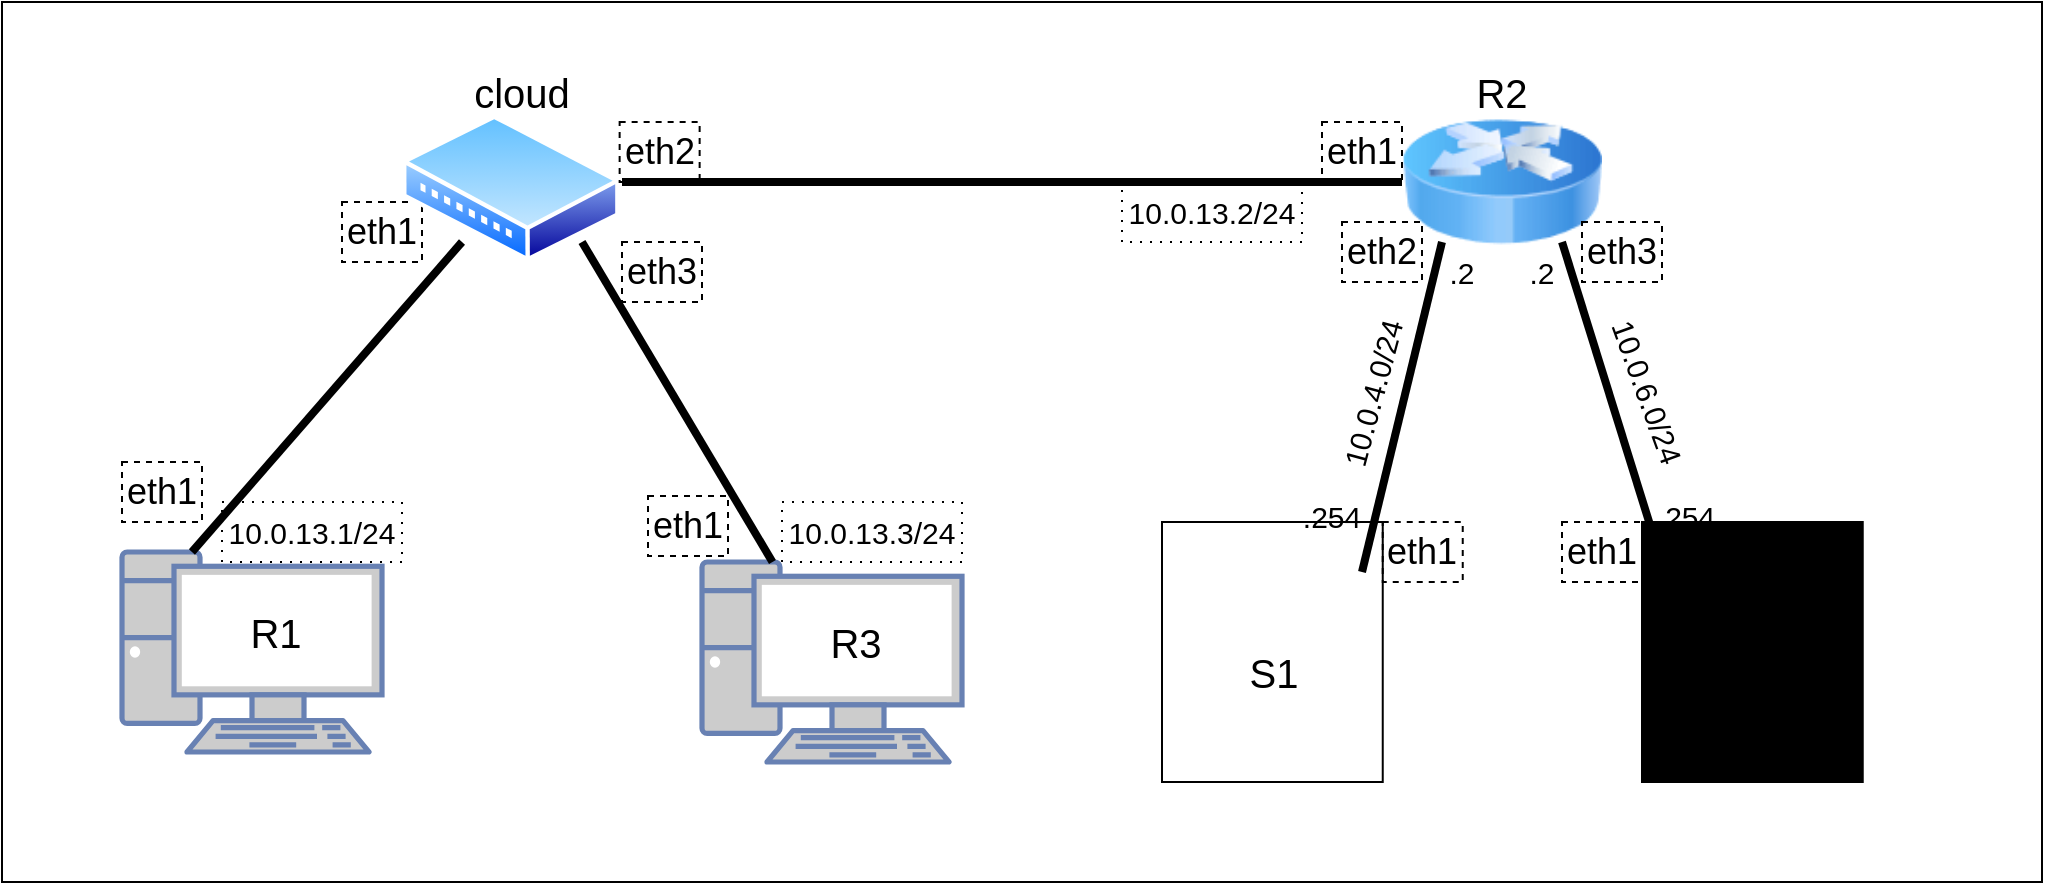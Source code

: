 <mxfile version="28.1.2">
  <diagram name="Page-1" id="byJbxcgciZiY1djFv74J">
    <mxGraphModel dx="2038" dy="700" grid="1" gridSize="10" guides="1" tooltips="1" connect="1" arrows="1" fold="1" page="1" pageScale="1" pageWidth="850" pageHeight="1100" math="0" shadow="0">
      <root>
        <mxCell id="0" />
        <mxCell id="1" parent="0" />
        <mxCell id="IVzPwI-o_UzwFTw5_D9--1" value="" style="rounded=0;whiteSpace=wrap;html=1;fillColor=#FFFFFF;" vertex="1" parent="1">
          <mxGeometry x="-80" y="220" width="1020" height="440" as="geometry" />
        </mxCell>
        <mxCell id="IVzPwI-o_UzwFTw5_D9--3" value="" style="image;html=1;image=img/lib/clip_art/networking/Router_Icon_128x128.png" vertex="1" parent="1">
          <mxGeometry x="620" y="260" width="100" height="100" as="geometry" />
        </mxCell>
        <mxCell id="IVzPwI-o_UzwFTw5_D9--4" value="" style="sketch=1;verticalLabelPosition=bottom;sketch=0;aspect=fixed;html=1;verticalAlign=top;align=center;outlineConnect=0;pointerEvents=1;shape=mxgraph.citrix2.citrix_remote_pc;curveFitting=1;jiggle=2;shadow=0;perimeterSpacing=0;" vertex="1" parent="1">
          <mxGeometry x="500.0" y="480" width="110.37" height="130" as="geometry" />
        </mxCell>
        <mxCell id="IVzPwI-o_UzwFTw5_D9--5" value="" style="sketch=0;verticalLabelPosition=bottom;sketch=0;aspect=fixed;html=1;verticalAlign=top;strokeColor=default;fillColor=#000000;align=center;outlineConnect=0;pointerEvents=1;shape=mxgraph.citrix2.citrix_remote_pc;" vertex="1" parent="1">
          <mxGeometry x="740" y="480" width="110.37" height="130" as="geometry" />
        </mxCell>
        <mxCell id="IVzPwI-o_UzwFTw5_D9--7" value="" style="fontColor=#0066CC;verticalAlign=top;verticalLabelPosition=bottom;labelPosition=center;align=center;html=1;outlineConnect=0;fillColor=#CCCCCC;strokeColor=#6881B3;gradientColor=none;gradientDirection=north;strokeWidth=2;shape=mxgraph.networks.pc;" vertex="1" parent="1">
          <mxGeometry x="-20" y="495" width="130" height="100" as="geometry" />
        </mxCell>
        <mxCell id="IVzPwI-o_UzwFTw5_D9--8" value="" style="fontColor=#0066CC;verticalAlign=top;verticalLabelPosition=bottom;labelPosition=center;align=center;html=1;outlineConnect=0;fillColor=#CCCCCC;strokeColor=#6881B3;gradientColor=none;gradientDirection=north;strokeWidth=2;shape=mxgraph.networks.pc;" vertex="1" parent="1">
          <mxGeometry x="270" y="500" width="130" height="100" as="geometry" />
        </mxCell>
        <mxCell id="IVzPwI-o_UzwFTw5_D9--9" value="" style="endArrow=none;html=1;rounded=0;strokeColor=#000000;strokeWidth=4;entryX=0.2;entryY=0.8;entryDx=0;entryDy=0;entryPerimeter=0;exitX=0.269;exitY=0;exitDx=0;exitDy=0;exitPerimeter=0;" edge="1" parent="1" source="IVzPwI-o_UzwFTw5_D9--7">
          <mxGeometry width="50" height="50" relative="1" as="geometry">
            <mxPoint x="80" y="450" as="sourcePoint" />
            <mxPoint x="150" y="340" as="targetPoint" />
          </mxGeometry>
        </mxCell>
        <mxCell id="IVzPwI-o_UzwFTw5_D9--10" value="" style="endArrow=none;html=1;rounded=0;strokeColor=#000000;strokeWidth=4;entryX=0.8;entryY=0.8;entryDx=0;entryDy=0;entryPerimeter=0;" edge="1" parent="1" source="IVzPwI-o_UzwFTw5_D9--8">
          <mxGeometry width="50" height="50" relative="1" as="geometry">
            <mxPoint x="210" y="495" as="sourcePoint" />
            <mxPoint x="210" y="340" as="targetPoint" />
          </mxGeometry>
        </mxCell>
        <mxCell id="IVzPwI-o_UzwFTw5_D9--11" value="" style="endArrow=none;html=1;rounded=0;strokeColor=#000000;strokeWidth=4;entryX=0.2;entryY=0.8;entryDx=0;entryDy=0;entryPerimeter=0;" edge="1" parent="1" target="IVzPwI-o_UzwFTw5_D9--3">
          <mxGeometry width="50" height="50" relative="1" as="geometry">
            <mxPoint x="600" y="505" as="sourcePoint" />
            <mxPoint x="650" y="330" as="targetPoint" />
          </mxGeometry>
        </mxCell>
        <mxCell id="IVzPwI-o_UzwFTw5_D9--12" value="" style="endArrow=none;html=1;rounded=0;strokeColor=#000000;strokeWidth=4;entryX=0.8;entryY=0.8;entryDx=0;entryDy=0;entryPerimeter=0;exitX=0.1;exitY=0.185;exitDx=0;exitDy=0;exitPerimeter=0;" edge="1" parent="1" source="IVzPwI-o_UzwFTw5_D9--5" target="IVzPwI-o_UzwFTw5_D9--3">
          <mxGeometry width="50" height="50" relative="1" as="geometry">
            <mxPoint x="710" y="500" as="sourcePoint" />
            <mxPoint x="789" y="345" as="targetPoint" />
          </mxGeometry>
        </mxCell>
        <mxCell id="IVzPwI-o_UzwFTw5_D9--13" value="" style="endArrow=none;html=1;rounded=0;strokeColor=#000000;strokeWidth=4;entryX=0;entryY=0.5;entryDx=0;entryDy=0;exitX=1;exitY=0.5;exitDx=0;exitDy=0;" edge="1" parent="1" target="IVzPwI-o_UzwFTw5_D9--3">
          <mxGeometry width="50" height="50" relative="1" as="geometry">
            <mxPoint x="230" y="310" as="sourcePoint" />
            <mxPoint x="399" y="320" as="targetPoint" />
          </mxGeometry>
        </mxCell>
        <mxCell id="IVzPwI-o_UzwFTw5_D9--15" value="&lt;font style=&quot;font-size: 20px; color: rgb(0, 0, 0);&quot;&gt;R3&lt;/font&gt;" style="text;html=1;align=center;verticalAlign=middle;whiteSpace=wrap;rounded=0;strokeColor=none;strokeWidth=0;dashed=1;dashPattern=8 8;" vertex="1" parent="1">
          <mxGeometry x="297" y="510" width="100" height="60" as="geometry" />
        </mxCell>
        <mxCell id="IVzPwI-o_UzwFTw5_D9--16" value="&lt;font style=&quot;font-size: 20px; color: rgb(0, 0, 0);&quot;&gt;R1&lt;/font&gt;" style="text;html=1;align=center;verticalAlign=middle;whiteSpace=wrap;rounded=0;strokeColor=none;strokeWidth=0;dashed=1;dashPattern=8 8;" vertex="1" parent="1">
          <mxGeometry x="7" y="505" width="100" height="60" as="geometry" />
        </mxCell>
        <mxCell id="IVzPwI-o_UzwFTw5_D9--17" value="&lt;font style=&quot;font-size: 20px; color: rgb(0, 0, 0);&quot;&gt;S1&lt;/font&gt;" style="text;html=1;align=center;verticalAlign=middle;whiteSpace=wrap;rounded=0;strokeColor=none;strokeWidth=0;dashed=1;dashPattern=8 8;" vertex="1" parent="1">
          <mxGeometry x="506" y="540" width="100" height="30" as="geometry" />
        </mxCell>
        <mxCell id="IVzPwI-o_UzwFTw5_D9--18" value="&lt;font style=&quot;font-size: 20px; color: rgb(0, 0, 0);&quot;&gt;S2&lt;/font&gt;" style="text;html=1;align=center;verticalAlign=middle;whiteSpace=wrap;rounded=0;strokeColor=none;strokeWidth=0;dashed=1;dashPattern=8 8;" vertex="1" parent="1">
          <mxGeometry x="745" y="540" width="100" height="30" as="geometry" />
        </mxCell>
        <mxCell id="IVzPwI-o_UzwFTw5_D9--19" value="&lt;font style=&quot;font-size: 20px; color: rgb(0, 0, 0);&quot;&gt;R2&lt;/font&gt;" style="text;html=1;align=center;verticalAlign=middle;whiteSpace=wrap;rounded=0;strokeColor=none;strokeWidth=0;dashed=1;dashPattern=8 8;" vertex="1" parent="1">
          <mxGeometry x="620" y="250" width="100" height="30" as="geometry" />
        </mxCell>
        <mxCell id="IVzPwI-o_UzwFTw5_D9--20" value="&lt;font style=&quot;font-size: 20px; color: rgb(0, 0, 0);&quot;&gt;cloud&lt;/font&gt;" style="text;html=1;align=center;verticalAlign=middle;whiteSpace=wrap;rounded=0;strokeColor=none;strokeWidth=0;dashed=1;dashPattern=8 8;" vertex="1" parent="1">
          <mxGeometry x="130" y="250" width="100" height="30" as="geometry" />
        </mxCell>
        <mxCell id="IVzPwI-o_UzwFTw5_D9--21" value="&lt;font style=&quot;color: rgb(0, 0, 0); font-size: 18px;&quot;&gt;eth1&lt;/font&gt;" style="text;html=1;align=center;verticalAlign=middle;whiteSpace=wrap;rounded=0;strokeColor=#000000;dashed=1;" vertex="1" parent="1">
          <mxGeometry x="-20" y="450" width="40" height="30" as="geometry" />
        </mxCell>
        <mxCell id="IVzPwI-o_UzwFTw5_D9--22" value="&lt;font style=&quot;color: rgb(0, 0, 0); font-size: 18px;&quot;&gt;eth1&lt;/font&gt;" style="text;html=1;align=center;verticalAlign=middle;whiteSpace=wrap;rounded=0;strokeColor=#000000;dashed=1;" vertex="1" parent="1">
          <mxGeometry x="243" y="467" width="40" height="30" as="geometry" />
        </mxCell>
        <mxCell id="IVzPwI-o_UzwFTw5_D9--23" value="&lt;font style=&quot;color: rgb(0, 0, 0); font-size: 18px;&quot;&gt;eth1&lt;/font&gt;" style="text;html=1;align=center;verticalAlign=middle;whiteSpace=wrap;rounded=0;strokeColor=#000000;dashed=1;" vertex="1" parent="1">
          <mxGeometry x="610.37" y="480" width="40" height="30" as="geometry" />
        </mxCell>
        <mxCell id="IVzPwI-o_UzwFTw5_D9--24" value="&lt;font style=&quot;color: rgb(0, 0, 0); font-size: 18px;&quot;&gt;eth1&lt;/font&gt;" style="text;html=1;align=center;verticalAlign=middle;whiteSpace=wrap;rounded=0;strokeColor=#000000;dashed=1;" vertex="1" parent="1">
          <mxGeometry x="700" y="480" width="40" height="30" as="geometry" />
        </mxCell>
        <mxCell id="IVzPwI-o_UzwFTw5_D9--25" value="&lt;font style=&quot;color: rgb(0, 0, 0); font-size: 18px;&quot;&gt;eth1&lt;/font&gt;" style="text;html=1;align=center;verticalAlign=middle;whiteSpace=wrap;rounded=0;strokeColor=#000000;dashed=1;" vertex="1" parent="1">
          <mxGeometry x="580" y="280" width="40" height="30" as="geometry" />
        </mxCell>
        <mxCell id="IVzPwI-o_UzwFTw5_D9--26" value="&lt;font style=&quot;color: rgb(0, 0, 0); font-size: 18px;&quot;&gt;eth1&lt;/font&gt;" style="text;html=1;align=center;verticalAlign=middle;whiteSpace=wrap;rounded=0;strokeColor=#000000;dashed=1;" vertex="1" parent="1">
          <mxGeometry x="90" y="320" width="40" height="30" as="geometry" />
        </mxCell>
        <mxCell id="IVzPwI-o_UzwFTw5_D9--27" value="" style="image;aspect=fixed;perimeter=ellipsePerimeter;html=1;align=center;shadow=0;dashed=0;spacingTop=3;image=img/lib/active_directory/wiring_hub.svg;" vertex="1" parent="1">
          <mxGeometry x="120" y="276" width="108.82" height="74" as="geometry" />
        </mxCell>
        <mxCell id="IVzPwI-o_UzwFTw5_D9--28" value="&lt;font style=&quot;color: rgb(0, 0, 0); font-size: 18px;&quot;&gt;eth2&lt;/font&gt;" style="text;html=1;align=center;verticalAlign=middle;whiteSpace=wrap;rounded=0;strokeColor=#000000;dashed=1;" vertex="1" parent="1">
          <mxGeometry x="228.82" y="280" width="40" height="30" as="geometry" />
        </mxCell>
        <mxCell id="IVzPwI-o_UzwFTw5_D9--29" value="&lt;font style=&quot;color: rgb(0, 0, 0); font-size: 18px;&quot;&gt;eth2&lt;/font&gt;" style="text;html=1;align=center;verticalAlign=middle;whiteSpace=wrap;rounded=0;strokeColor=#000000;dashed=1;" vertex="1" parent="1">
          <mxGeometry x="590" y="330" width="40" height="30" as="geometry" />
        </mxCell>
        <mxCell id="IVzPwI-o_UzwFTw5_D9--30" value="&lt;font style=&quot;color: rgb(0, 0, 0); font-size: 18px;&quot;&gt;eth3&lt;/font&gt;" style="text;html=1;align=center;verticalAlign=middle;whiteSpace=wrap;rounded=0;strokeColor=#000000;dashed=1;" vertex="1" parent="1">
          <mxGeometry x="710" y="330" width="40" height="30" as="geometry" />
        </mxCell>
        <mxCell id="IVzPwI-o_UzwFTw5_D9--31" value="&lt;font style=&quot;color: rgb(0, 0, 0); font-size: 18px;&quot;&gt;eth3&lt;/font&gt;" style="text;html=1;align=center;verticalAlign=middle;whiteSpace=wrap;rounded=0;strokeColor=#000000;dashed=1;" vertex="1" parent="1">
          <mxGeometry x="230" y="340" width="40" height="30" as="geometry" />
        </mxCell>
        <mxCell id="IVzPwI-o_UzwFTw5_D9--32" value="&lt;font style=&quot;font-size: 15px; color: rgb(0, 0, 0);&quot;&gt;10.0.13.1/24&lt;/font&gt;" style="text;html=1;align=center;verticalAlign=middle;whiteSpace=wrap;rounded=0;dashed=1;dashPattern=1 4;strokeColor=#000000;" vertex="1" parent="1">
          <mxGeometry x="30" y="470" width="90" height="30" as="geometry" />
        </mxCell>
        <mxCell id="IVzPwI-o_UzwFTw5_D9--33" value="&lt;font style=&quot;font-size: 15px; color: rgb(0, 0, 0);&quot;&gt;10.0.13.3/24&lt;/font&gt;" style="text;html=1;align=center;verticalAlign=middle;whiteSpace=wrap;rounded=0;dashed=1;dashPattern=1 4;strokeColor=#000000;" vertex="1" parent="1">
          <mxGeometry x="310" y="470" width="90" height="30" as="geometry" />
        </mxCell>
        <mxCell id="IVzPwI-o_UzwFTw5_D9--36" value="&lt;font style=&quot;font-size: 15px; color: rgb(0, 0, 0);&quot;&gt;10.0.13.2/24&lt;/font&gt;" style="text;html=1;align=center;verticalAlign=middle;whiteSpace=wrap;rounded=0;dashed=1;dashPattern=1 4;strokeColor=#000000;" vertex="1" parent="1">
          <mxGeometry x="480" y="310" width="90" height="30" as="geometry" />
        </mxCell>
        <mxCell id="IVzPwI-o_UzwFTw5_D9--37" value="&lt;font style=&quot;font-size: 15px; color: rgb(0, 0, 0);&quot;&gt;10.0.4.0/24&lt;/font&gt;" style="text;html=1;align=center;verticalAlign=middle;whiteSpace=wrap;rounded=0;dashed=1;dashPattern=1 4;strokeColor=none;rotation=-75;" vertex="1" parent="1">
          <mxGeometry x="560.37" y="400" width="90" height="30" as="geometry" />
        </mxCell>
        <mxCell id="IVzPwI-o_UzwFTw5_D9--38" value="&lt;font style=&quot;font-size: 15px; color: rgb(0, 0, 0);&quot;&gt;10.0.6.0/24&lt;/font&gt;" style="text;html=1;align=center;verticalAlign=middle;whiteSpace=wrap;rounded=0;dashed=1;dashPattern=1 4;strokeColor=none;rotation=70;" vertex="1" parent="1">
          <mxGeometry x="697.996" y="399.999" width="90" height="30" as="geometry" />
        </mxCell>
        <mxCell id="IVzPwI-o_UzwFTw5_D9--39" value="&lt;font style=&quot;color: rgb(0, 0, 0); font-size: 15px;&quot;&gt;.2&lt;/font&gt;" style="text;html=1;align=center;verticalAlign=middle;whiteSpace=wrap;rounded=0;strokeColor=none;dashed=1;" vertex="1" parent="1">
          <mxGeometry x="640" y="345" width="20" height="20" as="geometry" />
        </mxCell>
        <mxCell id="IVzPwI-o_UzwFTw5_D9--40" value="&lt;font style=&quot;color: rgb(0, 0, 0); font-size: 15px;&quot;&gt;.2&lt;/font&gt;" style="text;html=1;align=center;verticalAlign=middle;whiteSpace=wrap;rounded=0;strokeColor=none;dashed=1;" vertex="1" parent="1">
          <mxGeometry x="680" y="345" width="20" height="20" as="geometry" />
        </mxCell>
        <mxCell id="IVzPwI-o_UzwFTw5_D9--41" value="&lt;font style=&quot;color: rgb(0, 0, 0); font-size: 15px;&quot;&gt;.254&lt;/font&gt;" style="text;html=1;align=center;verticalAlign=middle;whiteSpace=wrap;rounded=0;strokeColor=none;dashed=1;" vertex="1" parent="1">
          <mxGeometry x="570" y="467" width="30" height="20" as="geometry" />
        </mxCell>
        <mxCell id="IVzPwI-o_UzwFTw5_D9--42" value="&lt;font style=&quot;color: rgb(0, 0, 0); font-size: 15px;&quot;&gt;.254&lt;/font&gt;" style="text;html=1;align=center;verticalAlign=middle;whiteSpace=wrap;rounded=0;strokeColor=none;dashed=1;" vertex="1" parent="1">
          <mxGeometry x="747" y="467" width="30" height="20" as="geometry" />
        </mxCell>
      </root>
    </mxGraphModel>
  </diagram>
</mxfile>
